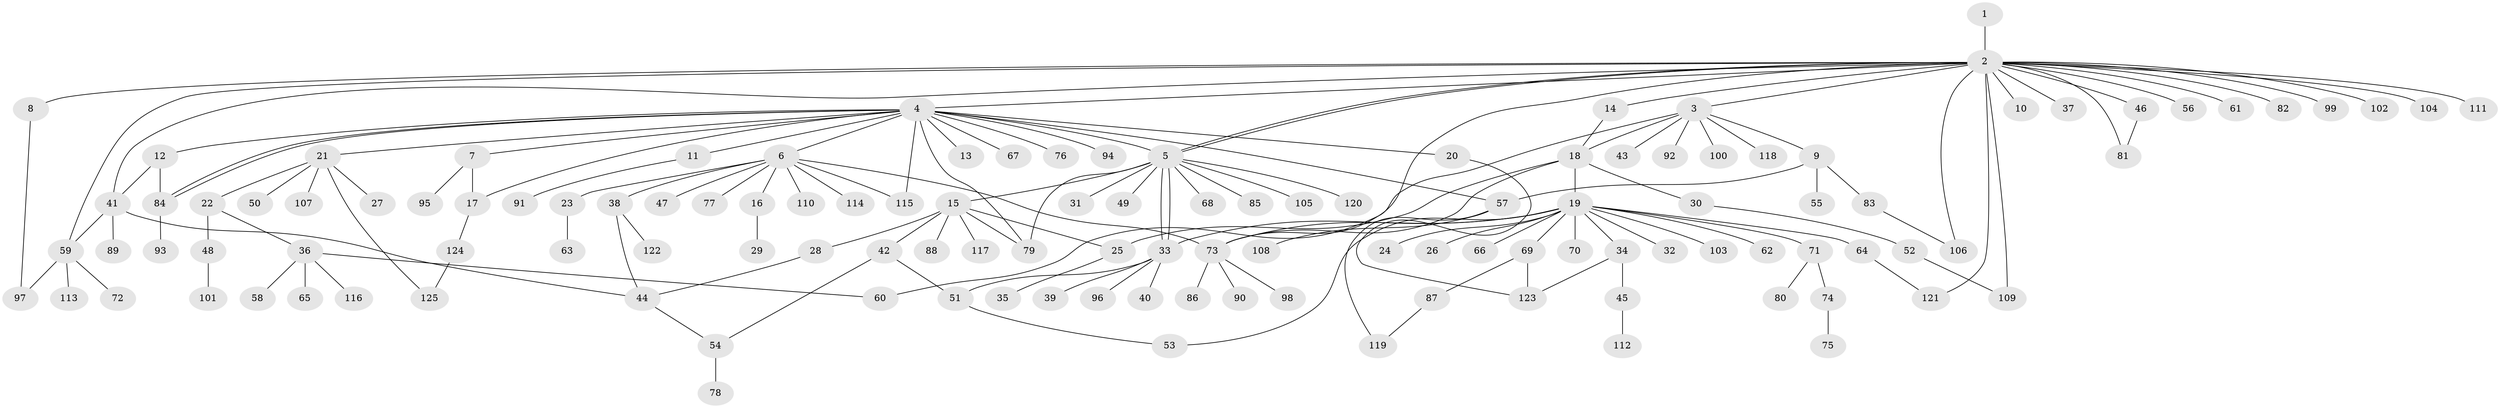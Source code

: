 // Generated by graph-tools (version 1.1) at 2025/49/03/09/25 03:49:48]
// undirected, 125 vertices, 157 edges
graph export_dot {
graph [start="1"]
  node [color=gray90,style=filled];
  1;
  2;
  3;
  4;
  5;
  6;
  7;
  8;
  9;
  10;
  11;
  12;
  13;
  14;
  15;
  16;
  17;
  18;
  19;
  20;
  21;
  22;
  23;
  24;
  25;
  26;
  27;
  28;
  29;
  30;
  31;
  32;
  33;
  34;
  35;
  36;
  37;
  38;
  39;
  40;
  41;
  42;
  43;
  44;
  45;
  46;
  47;
  48;
  49;
  50;
  51;
  52;
  53;
  54;
  55;
  56;
  57;
  58;
  59;
  60;
  61;
  62;
  63;
  64;
  65;
  66;
  67;
  68;
  69;
  70;
  71;
  72;
  73;
  74;
  75;
  76;
  77;
  78;
  79;
  80;
  81;
  82;
  83;
  84;
  85;
  86;
  87;
  88;
  89;
  90;
  91;
  92;
  93;
  94;
  95;
  96;
  97;
  98;
  99;
  100;
  101;
  102;
  103;
  104;
  105;
  106;
  107;
  108;
  109;
  110;
  111;
  112;
  113;
  114;
  115;
  116;
  117;
  118;
  119;
  120;
  121;
  122;
  123;
  124;
  125;
  1 -- 2;
  2 -- 3;
  2 -- 4;
  2 -- 5;
  2 -- 5;
  2 -- 8;
  2 -- 10;
  2 -- 14;
  2 -- 37;
  2 -- 41;
  2 -- 46;
  2 -- 56;
  2 -- 59;
  2 -- 61;
  2 -- 73;
  2 -- 81;
  2 -- 82;
  2 -- 99;
  2 -- 102;
  2 -- 104;
  2 -- 106;
  2 -- 109;
  2 -- 111;
  2 -- 121;
  3 -- 9;
  3 -- 18;
  3 -- 43;
  3 -- 60;
  3 -- 92;
  3 -- 100;
  3 -- 118;
  4 -- 5;
  4 -- 6;
  4 -- 7;
  4 -- 11;
  4 -- 12;
  4 -- 13;
  4 -- 17;
  4 -- 20;
  4 -- 21;
  4 -- 57;
  4 -- 67;
  4 -- 76;
  4 -- 79;
  4 -- 84;
  4 -- 84;
  4 -- 94;
  4 -- 115;
  5 -- 15;
  5 -- 31;
  5 -- 33;
  5 -- 33;
  5 -- 49;
  5 -- 68;
  5 -- 79;
  5 -- 85;
  5 -- 105;
  5 -- 120;
  6 -- 16;
  6 -- 23;
  6 -- 38;
  6 -- 47;
  6 -- 73;
  6 -- 77;
  6 -- 110;
  6 -- 114;
  6 -- 115;
  7 -- 17;
  7 -- 95;
  8 -- 97;
  9 -- 55;
  9 -- 57;
  9 -- 83;
  11 -- 91;
  12 -- 41;
  12 -- 84;
  14 -- 18;
  15 -- 25;
  15 -- 28;
  15 -- 42;
  15 -- 79;
  15 -- 88;
  15 -- 117;
  16 -- 29;
  17 -- 124;
  18 -- 19;
  18 -- 25;
  18 -- 30;
  18 -- 73;
  19 -- 24;
  19 -- 26;
  19 -- 32;
  19 -- 33;
  19 -- 34;
  19 -- 53;
  19 -- 62;
  19 -- 64;
  19 -- 66;
  19 -- 69;
  19 -- 70;
  19 -- 71;
  19 -- 73;
  19 -- 103;
  20 -- 123;
  21 -- 22;
  21 -- 27;
  21 -- 50;
  21 -- 107;
  21 -- 125;
  22 -- 36;
  22 -- 48;
  23 -- 63;
  25 -- 35;
  28 -- 44;
  30 -- 52;
  33 -- 39;
  33 -- 40;
  33 -- 51;
  33 -- 96;
  34 -- 45;
  34 -- 123;
  36 -- 58;
  36 -- 60;
  36 -- 65;
  36 -- 116;
  38 -- 44;
  38 -- 122;
  41 -- 44;
  41 -- 59;
  41 -- 89;
  42 -- 51;
  42 -- 54;
  44 -- 54;
  45 -- 112;
  46 -- 81;
  48 -- 101;
  51 -- 53;
  52 -- 109;
  54 -- 78;
  57 -- 108;
  57 -- 119;
  59 -- 72;
  59 -- 97;
  59 -- 113;
  64 -- 121;
  69 -- 87;
  69 -- 123;
  71 -- 74;
  71 -- 80;
  73 -- 86;
  73 -- 90;
  73 -- 98;
  74 -- 75;
  83 -- 106;
  84 -- 93;
  87 -- 119;
  124 -- 125;
}
